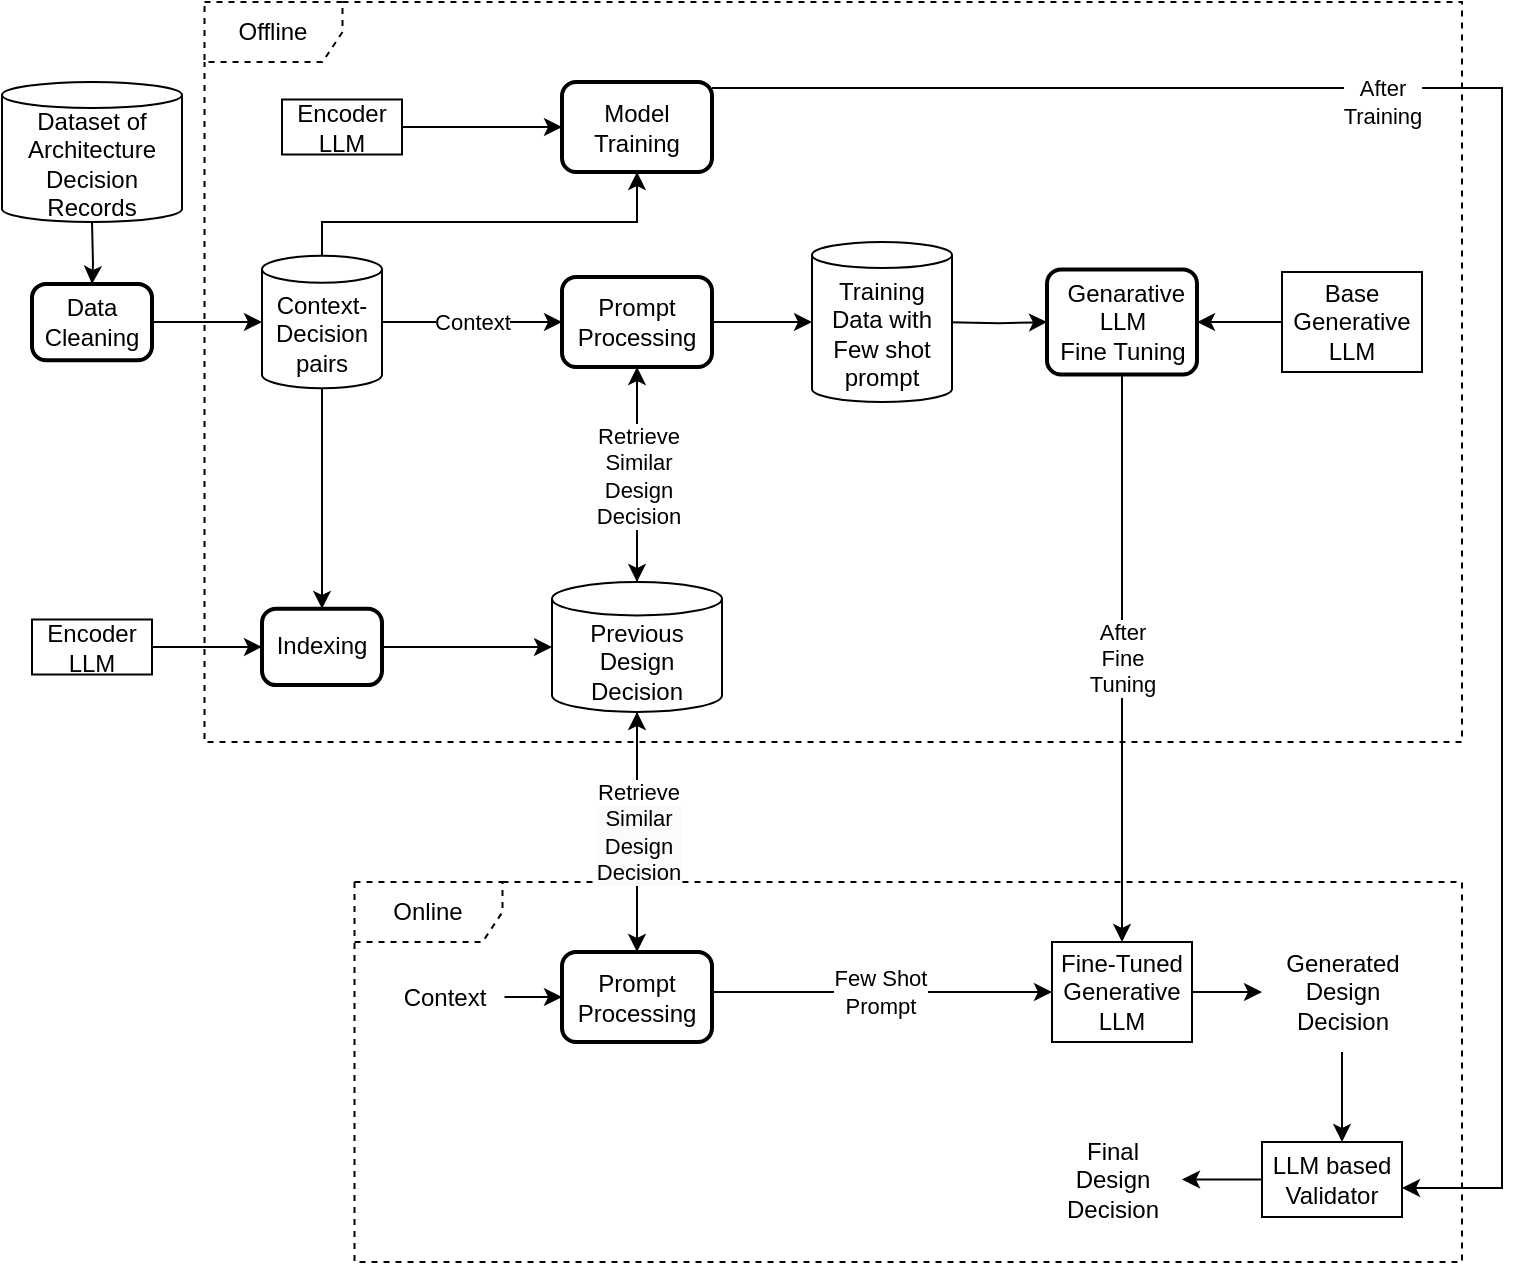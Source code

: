 <mxfile version="24.7.16">
  <diagram name="Page-1" id="kQ6XQZewhbkkca1INFuK">
    <mxGraphModel dx="1267" dy="721" grid="1" gridSize="10" guides="1" tooltips="1" connect="1" arrows="1" fold="1" page="1" pageScale="1" pageWidth="850" pageHeight="1100" math="0" shadow="0">
      <root>
        <mxCell id="0" />
        <mxCell id="1" parent="0" />
        <mxCell id="eOjV8caabk8iHue2lWoh-55" value="" style="edgeStyle=orthogonalEdgeStyle;rounded=0;orthogonalLoop=1;jettySize=auto;html=1;" edge="1" parent="1" target="eOjV8caabk8iHue2lWoh-84">
          <mxGeometry relative="1" as="geometry">
            <mxPoint x="85.0" y="150.0" as="sourcePoint" />
          </mxGeometry>
        </mxCell>
        <mxCell id="eOjV8caabk8iHue2lWoh-58" style="edgeStyle=orthogonalEdgeStyle;rounded=0;orthogonalLoop=1;jettySize=auto;html=1;" edge="1" parent="1" target="eOjV8caabk8iHue2lWoh-60" source="eOjV8caabk8iHue2lWoh-86">
          <mxGeometry relative="1" as="geometry">
            <mxPoint x="290" y="325" as="sourcePoint" />
          </mxGeometry>
        </mxCell>
        <mxCell id="eOjV8caabk8iHue2lWoh-59" value="Retrieve&lt;div&gt;Similar&lt;/div&gt;&lt;div&gt;Design&lt;/div&gt;&lt;div&gt;Decision&lt;/div&gt;" style="edgeStyle=orthogonalEdgeStyle;rounded=0;orthogonalLoop=1;jettySize=auto;html=1;" edge="1" parent="1" source="eOjV8caabk8iHue2lWoh-60" target="eOjV8caabk8iHue2lWoh-86">
          <mxGeometry relative="1" as="geometry">
            <mxPoint x="290" y="325" as="targetPoint" />
          </mxGeometry>
        </mxCell>
        <mxCell id="eOjV8caabk8iHue2lWoh-63" value="" style="edgeStyle=orthogonalEdgeStyle;rounded=0;orthogonalLoop=1;jettySize=auto;html=1;" edge="1" parent="1" source="eOjV8caabk8iHue2lWoh-78" target="eOjV8caabk8iHue2lWoh-69">
          <mxGeometry relative="1" as="geometry">
            <Array as="points">
              <mxPoint x="710" y="600" />
              <mxPoint x="710" y="600" />
            </Array>
          </mxGeometry>
        </mxCell>
        <mxCell id="eOjV8caabk8iHue2lWoh-64" value="After&lt;div&gt;Training&lt;/div&gt;" style="edgeStyle=orthogonalEdgeStyle;rounded=0;orthogonalLoop=1;jettySize=auto;html=1;labelPosition=center;verticalLabelPosition=middle;align=center;verticalAlign=middle;" edge="1" parent="1" source="eOjV8caabk8iHue2lWoh-65" target="eOjV8caabk8iHue2lWoh-69">
          <mxGeometry x="-0.327" y="-7" relative="1" as="geometry">
            <Array as="points">
              <mxPoint x="790" y="83" />
              <mxPoint x="790" y="633" />
            </Array>
            <mxPoint as="offset" />
          </mxGeometry>
        </mxCell>
        <mxCell id="eOjV8caabk8iHue2lWoh-68" value="" style="edgeStyle=orthogonalEdgeStyle;rounded=0;orthogonalLoop=1;jettySize=auto;html=1;exitX=0;exitY=0.5;exitDx=0;exitDy=0;" edge="1" parent="1" source="eOjV8caabk8iHue2lWoh-69" target="eOjV8caabk8iHue2lWoh-106">
          <mxGeometry relative="1" as="geometry">
            <mxPoint x="773.75" y="660" as="sourcePoint" />
            <mxPoint x="770" y="700" as="targetPoint" />
          </mxGeometry>
        </mxCell>
        <mxCell id="eOjV8caabk8iHue2lWoh-69" value="&lt;div&gt;LLM based&lt;/div&gt;Validator" style="html=1;align=center;verticalAlign=middle;dashed=0;whiteSpace=wrap;" vertex="1" parent="1">
          <mxGeometry x="670" y="610" width="70" height="37.5" as="geometry" />
        </mxCell>
        <mxCell id="eOjV8caabk8iHue2lWoh-70" value="Offline" style="shape=umlFrame;whiteSpace=wrap;html=1;pointerEvents=0;recursiveResize=0;container=1;collapsible=0;width=69;dashed=1;fillColor=none;height=30;" vertex="1" parent="1">
          <mxGeometry x="141.25" y="40" width="628.75" height="370" as="geometry" />
        </mxCell>
        <mxCell id="eOjV8caabk8iHue2lWoh-71" value="" style="edgeStyle=orthogonalEdgeStyle;rounded=0;orthogonalLoop=1;jettySize=auto;html=1;" edge="1" parent="eOjV8caabk8iHue2lWoh-70" target="eOjV8caabk8iHue2lWoh-73">
          <mxGeometry relative="1" as="geometry">
            <mxPoint x="372.222" y="160.083" as="sourcePoint" />
          </mxGeometry>
        </mxCell>
        <mxCell id="eOjV8caabk8iHue2lWoh-72" value="Base&lt;div&gt;Generative&lt;/div&gt;&lt;div&gt;LLM&lt;/div&gt;" style="html=1;align=center;verticalAlign=middle;dashed=0;whiteSpace=wrap;" vertex="1" parent="eOjV8caabk8iHue2lWoh-70">
          <mxGeometry x="538.75" y="135" width="70" height="50" as="geometry" />
        </mxCell>
        <mxCell id="eOjV8caabk8iHue2lWoh-73" value="&amp;nbsp;Genarative LLM&lt;div&gt;Fine Tuning&lt;/div&gt;" style="rounded=1;whiteSpace=wrap;html=1;absoluteArcSize=1;arcSize=14;strokeWidth=2;" vertex="1" parent="eOjV8caabk8iHue2lWoh-70">
          <mxGeometry x="421.25" y="133.76" width="75" height="52.5" as="geometry" />
        </mxCell>
        <mxCell id="eOjV8caabk8iHue2lWoh-74" value="" style="edgeStyle=orthogonalEdgeStyle;rounded=0;orthogonalLoop=1;jettySize=auto;html=1;" edge="1" parent="eOjV8caabk8iHue2lWoh-70" source="eOjV8caabk8iHue2lWoh-72" target="eOjV8caabk8iHue2lWoh-73">
          <mxGeometry relative="1" as="geometry" />
        </mxCell>
        <mxCell id="eOjV8caabk8iHue2lWoh-96" value="Context" style="edgeStyle=orthogonalEdgeStyle;rounded=0;orthogonalLoop=1;jettySize=auto;html=1;" edge="1" parent="eOjV8caabk8iHue2lWoh-70" source="eOjV8caabk8iHue2lWoh-75" target="eOjV8caabk8iHue2lWoh-60">
          <mxGeometry relative="1" as="geometry" />
        </mxCell>
        <mxCell id="eOjV8caabk8iHue2lWoh-102" style="edgeStyle=orthogonalEdgeStyle;rounded=0;orthogonalLoop=1;jettySize=auto;html=1;entryX=0.5;entryY=1;entryDx=0;entryDy=0;" edge="1" parent="eOjV8caabk8iHue2lWoh-70" source="eOjV8caabk8iHue2lWoh-75" target="eOjV8caabk8iHue2lWoh-65">
          <mxGeometry relative="1" as="geometry">
            <Array as="points">
              <mxPoint x="59" y="110" />
              <mxPoint x="216" y="110" />
            </Array>
          </mxGeometry>
        </mxCell>
        <mxCell id="eOjV8caabk8iHue2lWoh-75" value="Context-&lt;div&gt;Decision&lt;/div&gt;&lt;div&gt;pairs&lt;/div&gt;" style="shape=cylinder3;whiteSpace=wrap;html=1;boundedLbl=1;backgroundOutline=1;size=6.743;" vertex="1" parent="eOjV8caabk8iHue2lWoh-70">
          <mxGeometry x="28.75" y="126.88" width="60" height="66.25" as="geometry" />
        </mxCell>
        <mxCell id="eOjV8caabk8iHue2lWoh-76" value="Training&lt;div&gt;Data with&lt;/div&gt;&lt;div&gt;Few shot&lt;/div&gt;&lt;div&gt;prompt&lt;/div&gt;" style="shape=cylinder3;whiteSpace=wrap;html=1;boundedLbl=1;backgroundOutline=1;size=6.512;" vertex="1" parent="eOjV8caabk8iHue2lWoh-70">
          <mxGeometry x="303.75" y="120" width="70" height="80" as="geometry" />
        </mxCell>
        <mxCell id="eOjV8caabk8iHue2lWoh-91" value="" style="edgeStyle=orthogonalEdgeStyle;rounded=0;orthogonalLoop=1;jettySize=auto;html=1;" edge="1" parent="eOjV8caabk8iHue2lWoh-70" source="eOjV8caabk8iHue2lWoh-60" target="eOjV8caabk8iHue2lWoh-76">
          <mxGeometry relative="1" as="geometry" />
        </mxCell>
        <mxCell id="eOjV8caabk8iHue2lWoh-60" value="Prompt&lt;div&gt;Processing&lt;/div&gt;" style="rounded=1;whiteSpace=wrap;html=1;absoluteArcSize=1;arcSize=14;strokeWidth=2;" vertex="1" parent="eOjV8caabk8iHue2lWoh-70">
          <mxGeometry x="178.75" y="137.5" width="75" height="45" as="geometry" />
        </mxCell>
        <mxCell id="eOjV8caabk8iHue2lWoh-65" value="&lt;div&gt;&lt;span style=&quot;background-color: initial;&quot;&gt;Model&lt;/span&gt;&lt;br&gt;&lt;/div&gt;&lt;div&gt;Training&lt;/div&gt;" style="rounded=1;whiteSpace=wrap;html=1;absoluteArcSize=1;arcSize=14;strokeWidth=2;" vertex="1" parent="eOjV8caabk8iHue2lWoh-70">
          <mxGeometry x="178.75" y="40" width="75" height="45" as="geometry" />
        </mxCell>
        <mxCell id="eOjV8caabk8iHue2lWoh-101" value="" style="edgeStyle=orthogonalEdgeStyle;rounded=0;orthogonalLoop=1;jettySize=auto;html=1;" edge="1" parent="eOjV8caabk8iHue2lWoh-70" source="eOjV8caabk8iHue2lWoh-67" target="eOjV8caabk8iHue2lWoh-65">
          <mxGeometry relative="1" as="geometry" />
        </mxCell>
        <mxCell id="eOjV8caabk8iHue2lWoh-67" value="&lt;div&gt;Encoder&lt;/div&gt;&lt;div&gt;LLM&lt;/div&gt;" style="html=1;align=center;verticalAlign=middle;dashed=0;whiteSpace=wrap;" vertex="1" parent="eOjV8caabk8iHue2lWoh-70">
          <mxGeometry x="38.75" y="48.75" width="60" height="27.5" as="geometry" />
        </mxCell>
        <mxCell id="eOjV8caabk8iHue2lWoh-77" value="&lt;div&gt;Online&lt;/div&gt;" style="shape=umlFrame;whiteSpace=wrap;html=1;pointerEvents=0;recursiveResize=0;container=1;collapsible=0;width=74;dashed=1;fillColor=none;height=30;" vertex="1" parent="1">
          <mxGeometry x="216.25" y="480" width="553.75" height="190" as="geometry" />
        </mxCell>
        <mxCell id="eOjV8caabk8iHue2lWoh-78" value="Generated&lt;div&gt;Design&lt;/div&gt;&lt;div&gt;Decision&lt;/div&gt;" style="text;html=1;align=center;verticalAlign=middle;resizable=0;points=[];autosize=1;strokeColor=none;fillColor=none;" vertex="1" parent="eOjV8caabk8iHue2lWoh-77">
          <mxGeometry x="453.75" y="25" width="80" height="60" as="geometry" />
        </mxCell>
        <mxCell id="eOjV8caabk8iHue2lWoh-79" value="&lt;div&gt;Fine-Tuned&lt;/div&gt;&lt;div&gt;Generative&lt;/div&gt;&lt;div&gt;LLM&lt;/div&gt;" style="html=1;align=center;verticalAlign=middle;dashed=0;whiteSpace=wrap;" vertex="1" parent="eOjV8caabk8iHue2lWoh-77">
          <mxGeometry x="348.75" y="30" width="70" height="50" as="geometry" />
        </mxCell>
        <mxCell id="eOjV8caabk8iHue2lWoh-80" value="" style="edgeStyle=orthogonalEdgeStyle;rounded=0;orthogonalLoop=1;jettySize=auto;html=1;" edge="1" parent="eOjV8caabk8iHue2lWoh-77" source="eOjV8caabk8iHue2lWoh-79" target="eOjV8caabk8iHue2lWoh-78">
          <mxGeometry relative="1" as="geometry" />
        </mxCell>
        <mxCell id="eOjV8caabk8iHue2lWoh-95" value="" style="edgeStyle=orthogonalEdgeStyle;rounded=0;orthogonalLoop=1;jettySize=auto;html=1;" edge="1" parent="eOjV8caabk8iHue2lWoh-77" source="eOjV8caabk8iHue2lWoh-81" target="eOjV8caabk8iHue2lWoh-89">
          <mxGeometry relative="1" as="geometry" />
        </mxCell>
        <mxCell id="eOjV8caabk8iHue2lWoh-81" value="&lt;div&gt;Context&lt;/div&gt;" style="text;html=1;align=center;verticalAlign=middle;resizable=0;points=[];autosize=1;strokeColor=none;fillColor=none;" vertex="1" parent="eOjV8caabk8iHue2lWoh-77">
          <mxGeometry x="15" y="42.5" width="60" height="30" as="geometry" />
        </mxCell>
        <mxCell id="eOjV8caabk8iHue2lWoh-89" value="Prompt&lt;div&gt;Processing&lt;/div&gt;" style="rounded=1;whiteSpace=wrap;html=1;absoluteArcSize=1;arcSize=14;strokeWidth=2;" vertex="1" parent="eOjV8caabk8iHue2lWoh-77">
          <mxGeometry x="103.75" y="35" width="75" height="45" as="geometry" />
        </mxCell>
        <mxCell id="eOjV8caabk8iHue2lWoh-61" value="Few Shot&lt;div&gt;Prompt&lt;/div&gt;" style="edgeStyle=orthogonalEdgeStyle;rounded=0;orthogonalLoop=1;jettySize=auto;html=1;exitX=1;exitY=0.5;exitDx=0;exitDy=0;labelPosition=center;verticalLabelPosition=middle;align=center;verticalAlign=middle;" edge="1" parent="eOjV8caabk8iHue2lWoh-77" source="eOjV8caabk8iHue2lWoh-89" target="eOjV8caabk8iHue2lWoh-79">
          <mxGeometry relative="1" as="geometry">
            <mxPoint x="185" y="-140" as="sourcePoint" />
            <Array as="points">
              <mxPoint x="240" y="55" />
              <mxPoint x="240" y="55" />
            </Array>
          </mxGeometry>
        </mxCell>
        <mxCell id="eOjV8caabk8iHue2lWoh-83" value="" style="edgeStyle=orthogonalEdgeStyle;rounded=0;orthogonalLoop=1;jettySize=auto;html=1;entryX=0;entryY=0.5;entryDx=0;entryDy=0;entryPerimeter=0;" edge="1" parent="1" source="eOjV8caabk8iHue2lWoh-84" target="eOjV8caabk8iHue2lWoh-75">
          <mxGeometry relative="1" as="geometry">
            <mxPoint x="165" y="203" as="targetPoint" />
          </mxGeometry>
        </mxCell>
        <mxCell id="eOjV8caabk8iHue2lWoh-84" value="Data&lt;div&gt;Cleaning&lt;/div&gt;" style="rounded=1;whiteSpace=wrap;html=1;absoluteArcSize=1;arcSize=14;strokeWidth=2;" vertex="1" parent="1">
          <mxGeometry x="55" y="180.94" width="60" height="38.13" as="geometry" />
        </mxCell>
        <mxCell id="eOjV8caabk8iHue2lWoh-85" value="After&lt;div&gt;Fine&lt;/div&gt;&lt;div&gt;Tuning&lt;/div&gt;" style="edgeStyle=orthogonalEdgeStyle;rounded=0;orthogonalLoop=1;jettySize=auto;html=1;entryX=0.5;entryY=0;entryDx=0;entryDy=0;" edge="1" parent="1" source="eOjV8caabk8iHue2lWoh-73" target="eOjV8caabk8iHue2lWoh-79">
          <mxGeometry relative="1" as="geometry" />
        </mxCell>
        <mxCell id="eOjV8caabk8iHue2lWoh-87" value="Dataset of&lt;div&gt;Architecture&lt;/div&gt;&lt;div&gt;Decision&lt;/div&gt;&lt;div&gt;Records&lt;/div&gt;" style="shape=cylinder3;whiteSpace=wrap;html=1;boundedLbl=1;backgroundOutline=1;size=6.512;" vertex="1" parent="1">
          <mxGeometry x="40" y="80" width="90" height="70" as="geometry" />
        </mxCell>
        <mxCell id="eOjV8caabk8iHue2lWoh-93" style="edgeStyle=orthogonalEdgeStyle;rounded=0;orthogonalLoop=1;jettySize=auto;html=1;entryX=0.5;entryY=0;entryDx=0;entryDy=0;" edge="1" parent="1" source="eOjV8caabk8iHue2lWoh-86" target="eOjV8caabk8iHue2lWoh-89">
          <mxGeometry relative="1" as="geometry" />
        </mxCell>
        <mxCell id="eOjV8caabk8iHue2lWoh-86" value="Previous&lt;div&gt;Design&lt;/div&gt;&lt;div&gt;Decision&lt;/div&gt;" style="shape=cylinder3;whiteSpace=wrap;html=1;boundedLbl=1;backgroundOutline=1;size=8.363;" vertex="1" parent="1">
          <mxGeometry x="315" y="330" width="85" height="65" as="geometry" />
        </mxCell>
        <mxCell id="eOjV8caabk8iHue2lWoh-92" value="Retrieve&lt;div style=&quot;background-color: rgb(251, 251, 251);&quot;&gt;Similar&lt;/div&gt;&lt;div style=&quot;background-color: rgb(251, 251, 251);&quot;&gt;Design&lt;/div&gt;&lt;div style=&quot;background-color: rgb(251, 251, 251);&quot;&gt;Decision&lt;/div&gt;" style="edgeStyle=orthogonalEdgeStyle;rounded=0;orthogonalLoop=1;jettySize=auto;html=1;" edge="1" parent="1" source="eOjV8caabk8iHue2lWoh-89" target="eOjV8caabk8iHue2lWoh-86">
          <mxGeometry relative="1" as="geometry" />
        </mxCell>
        <mxCell id="eOjV8caabk8iHue2lWoh-100" value="" style="edgeStyle=orthogonalEdgeStyle;rounded=0;orthogonalLoop=1;jettySize=auto;html=1;" edge="1" parent="1" source="eOjV8caabk8iHue2lWoh-98" target="eOjV8caabk8iHue2lWoh-86">
          <mxGeometry relative="1" as="geometry" />
        </mxCell>
        <mxCell id="eOjV8caabk8iHue2lWoh-98" value="Indexing" style="rounded=1;whiteSpace=wrap;html=1;absoluteArcSize=1;arcSize=14;strokeWidth=2;" vertex="1" parent="1">
          <mxGeometry x="170" y="343.43" width="60" height="38.13" as="geometry" />
        </mxCell>
        <mxCell id="eOjV8caabk8iHue2lWoh-99" value="" style="edgeStyle=orthogonalEdgeStyle;rounded=0;orthogonalLoop=1;jettySize=auto;html=1;" edge="1" parent="1" source="eOjV8caabk8iHue2lWoh-75" target="eOjV8caabk8iHue2lWoh-98">
          <mxGeometry relative="1" as="geometry" />
        </mxCell>
        <mxCell id="eOjV8caabk8iHue2lWoh-104" value="" style="edgeStyle=orthogonalEdgeStyle;rounded=0;orthogonalLoop=1;jettySize=auto;html=1;" edge="1" parent="1" source="eOjV8caabk8iHue2lWoh-103" target="eOjV8caabk8iHue2lWoh-98">
          <mxGeometry relative="1" as="geometry" />
        </mxCell>
        <mxCell id="eOjV8caabk8iHue2lWoh-103" value="&lt;div&gt;Encoder&lt;/div&gt;&lt;div&gt;LLM&lt;/div&gt;" style="html=1;align=center;verticalAlign=middle;dashed=0;whiteSpace=wrap;" vertex="1" parent="1">
          <mxGeometry x="55" y="348.75" width="60" height="27.5" as="geometry" />
        </mxCell>
        <mxCell id="eOjV8caabk8iHue2lWoh-106" value="Final&lt;div&gt;Design&lt;div&gt;Decision&lt;/div&gt;&lt;/div&gt;" style="text;html=1;align=center;verticalAlign=middle;resizable=0;points=[];autosize=1;strokeColor=none;fillColor=none;" vertex="1" parent="1">
          <mxGeometry x="560" y="598.75" width="70" height="60" as="geometry" />
        </mxCell>
      </root>
    </mxGraphModel>
  </diagram>
</mxfile>
